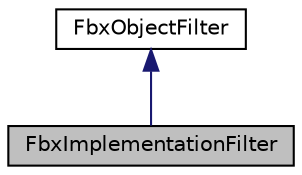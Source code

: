 digraph "FbxImplementationFilter"
{
  edge [fontname="Helvetica",fontsize="10",labelfontname="Helvetica",labelfontsize="10"];
  node [fontname="Helvetica",fontsize="10",shape=record];
  Node0 [label="FbxImplementationFilter",height=0.2,width=0.4,color="black", fillcolor="grey75", style="filled", fontcolor="black"];
  Node1 -> Node0 [dir="back",color="midnightblue",fontsize="10",style="solid",fontname="Helvetica"];
  Node1 [label="FbxObjectFilter",height=0.2,width=0.4,color="black", fillcolor="white", style="filled",URL="$class_fbx_object_filter.html",tooltip="This object represents a filter criteria on an object. "];
}
